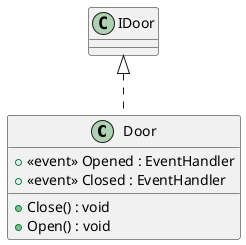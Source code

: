 @startuml
class Door {
    +  <<event>> Opened : EventHandler 
    +  <<event>> Closed : EventHandler 
    + Close() : void
    + Open() : void
}
IDoor <|.. Door
@enduml
